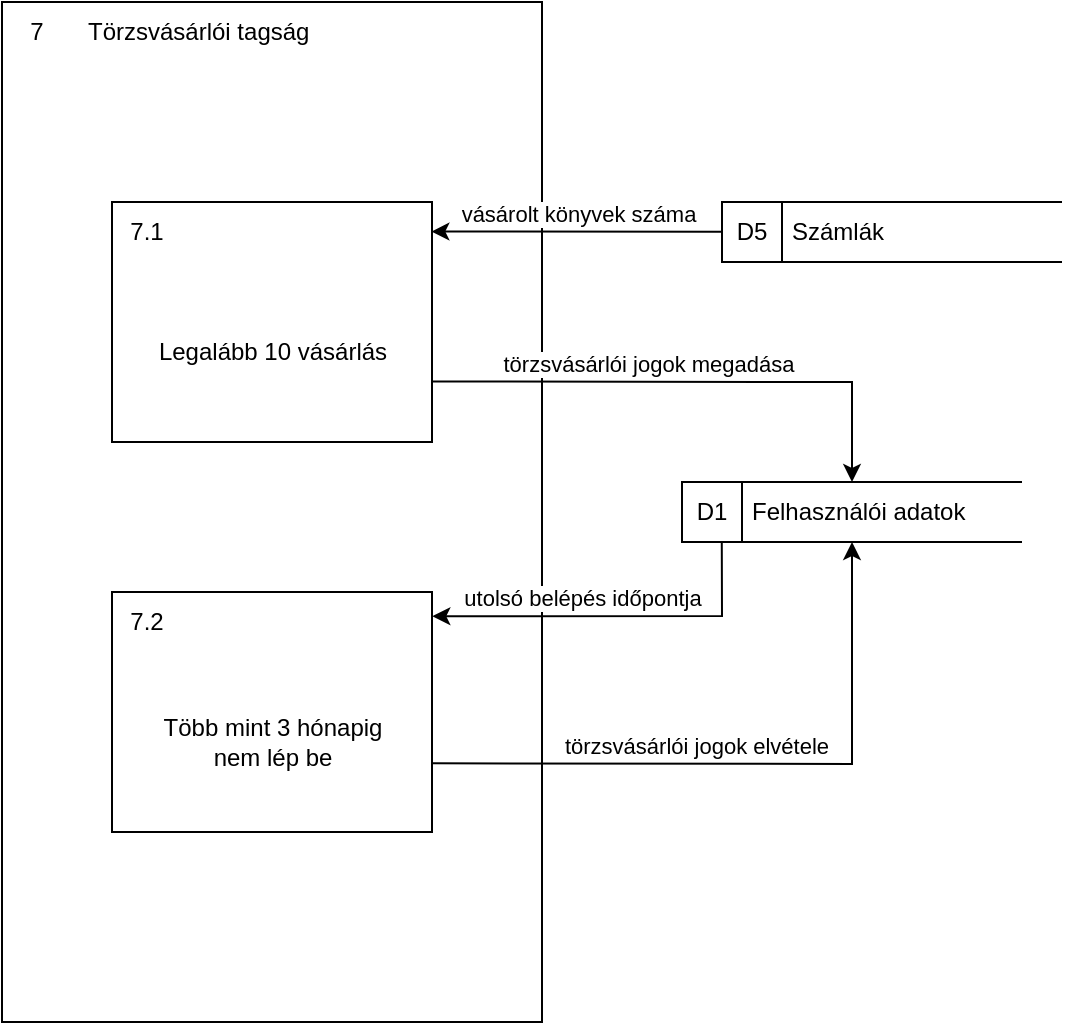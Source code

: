 <mxfile version="20.8.20"><diagram name="Page-1" id="2gPiRKBRQHzWnU7z_VNi"><mxGraphModel dx="1093" dy="650" grid="1" gridSize="10" guides="1" tooltips="1" connect="1" arrows="1" fold="1" page="1" pageScale="1" pageWidth="827" pageHeight="1169" math="0" shadow="0"><root><mxCell id="0"/><mxCell id="1" parent="0"/><mxCell id="vprk4E0cwEVFlIE3kbzq-1" value="" style="html=1;dashed=0;whitespace=wrap;shape=mxgraph.dfd.process;align=center;container=1;collapsible=0;spacingTop=30;" parent="1" vertex="1"><mxGeometry x="290" y="170" width="270" height="510" as="geometry"/></mxCell><mxCell id="vprk4E0cwEVFlIE3kbzq-2" value="7" style="text;html=1;strokeColor=none;fillColor=none;align=center;verticalAlign=middle;whiteSpace=wrap;rounded=0;movable=0;resizable=0;rotatable=0;cloneable=0;deletable=0;connectable=0;allowArrows=0;pointerEvents=1;" parent="vprk4E0cwEVFlIE3kbzq-1" vertex="1"><mxGeometry width="35" height="30" as="geometry"/></mxCell><mxCell id="vprk4E0cwEVFlIE3kbzq-3" value="Törzsvásárlói tagság" style="text;html=1;strokeColor=none;fillColor=none;align=left;verticalAlign=middle;whiteSpace=wrap;rounded=0;movable=0;resizable=0;connectable=0;allowArrows=0;rotatable=0;cloneable=0;deletable=0;spacingLeft=6;autosize=1;resizeWidth=0;" parent="vprk4E0cwEVFlIE3kbzq-1" vertex="1"><mxGeometry x="35" width="140" height="30" as="geometry"/></mxCell><mxCell id="vprk4E0cwEVFlIE3kbzq-10" value="Legalább 10 vásárlás" style="html=1;dashed=0;whitespace=wrap;shape=mxgraph.dfd.process2;align=center;container=1;collapsible=0;spacingTop=30;" parent="vprk4E0cwEVFlIE3kbzq-1" vertex="1"><mxGeometry x="55" y="100" width="160" height="120" as="geometry"/></mxCell><mxCell id="vprk4E0cwEVFlIE3kbzq-11" value="7.1" style="text;html=1;strokeColor=none;fillColor=none;align=center;verticalAlign=middle;whiteSpace=wrap;rounded=0;connectable=0;allowArrows=0;editable=1;movable=0;resizable=0;rotatable=0;deletable=0;locked=0;cloneable=0;" parent="vprk4E0cwEVFlIE3kbzq-10" vertex="1"><mxGeometry width="35" height="30" as="geometry"/></mxCell><mxCell id="vprk4E0cwEVFlIE3kbzq-12" value="" style="text;strokeColor=none;fillColor=none;align=left;verticalAlign=middle;whiteSpace=wrap;rounded=0;autosize=1;connectable=0;allowArrows=0;movable=0;resizable=0;rotatable=0;deletable=0;cloneable=0;spacingLeft=6;fontStyle=0;html=1;" parent="vprk4E0cwEVFlIE3kbzq-10" vertex="1"><mxGeometry x="35" y="-5" width="50" height="40" as="geometry"/></mxCell><mxCell id="vprk4E0cwEVFlIE3kbzq-13" value="Több mint 3 hónapig&lt;br&gt;nem lép be" style="html=1;dashed=0;whitespace=wrap;shape=mxgraph.dfd.process2;align=center;container=1;collapsible=0;spacingTop=30;" parent="vprk4E0cwEVFlIE3kbzq-1" vertex="1"><mxGeometry x="55" y="295" width="160" height="120" as="geometry"/></mxCell><mxCell id="vprk4E0cwEVFlIE3kbzq-14" value="7.2" style="text;html=1;strokeColor=none;fillColor=none;align=center;verticalAlign=middle;whiteSpace=wrap;rounded=0;connectable=0;allowArrows=0;editable=1;movable=0;resizable=0;rotatable=0;deletable=0;locked=0;cloneable=0;" parent="vprk4E0cwEVFlIE3kbzq-13" vertex="1"><mxGeometry width="35" height="30" as="geometry"/></mxCell><mxCell id="vprk4E0cwEVFlIE3kbzq-15" value="" style="text;strokeColor=none;fillColor=none;align=left;verticalAlign=middle;whiteSpace=wrap;rounded=0;autosize=1;connectable=0;allowArrows=0;movable=0;resizable=0;rotatable=0;deletable=0;cloneable=0;spacingLeft=6;fontStyle=0;html=1;" parent="vprk4E0cwEVFlIE3kbzq-13" vertex="1"><mxGeometry x="35" y="-5" width="50" height="40" as="geometry"/></mxCell><mxCell id="vprk4E0cwEVFlIE3kbzq-16" value="Felhasználói adatok" style="html=1;dashed=0;whitespace=wrap;shape=mxgraph.dfd.dataStoreID;align=left;spacingLeft=33;container=1;collapsible=0;autosize=0;" parent="1" vertex="1"><mxGeometry x="630" y="410" width="170" height="30" as="geometry"/></mxCell><mxCell id="vprk4E0cwEVFlIE3kbzq-17" value="D1" style="text;html=1;strokeColor=none;fillColor=none;align=center;verticalAlign=middle;whiteSpace=wrap;rounded=0;movable=0;resizable=0;rotatable=0;cloneable=0;deletable=0;allowArrows=0;connectable=0;" parent="vprk4E0cwEVFlIE3kbzq-16" vertex="1"><mxGeometry width="30" height="30" as="geometry"/></mxCell><mxCell id="vprk4E0cwEVFlIE3kbzq-20" value="törzsvásárlói jogok megadása" style="endArrow=classic;html=1;rounded=0;verticalAlign=bottom;exitX=0.998;exitY=0.748;exitDx=0;exitDy=0;exitPerimeter=0;" parent="1" source="vprk4E0cwEVFlIE3kbzq-10" target="vprk4E0cwEVFlIE3kbzq-16" edge="1"><mxGeometry x="-0.167" width="50" height="50" relative="1" as="geometry"><mxPoint x="510" y="360" as="sourcePoint"/><mxPoint x="600" y="440" as="targetPoint"/><Array as="points"><mxPoint x="715" y="360"/></Array><mxPoint as="offset"/></mxGeometry></mxCell><mxCell id="vprk4E0cwEVFlIE3kbzq-21" value="törzsvásárlói jogok elvétele" style="endArrow=classic;html=1;rounded=0;verticalAlign=bottom;exitX=1.001;exitY=0.714;exitDx=0;exitDy=0;exitPerimeter=0;" parent="1" source="vprk4E0cwEVFlIE3kbzq-13" target="vprk4E0cwEVFlIE3kbzq-16" edge="1"><mxGeometry x="-0.178" width="50" height="50" relative="1" as="geometry"><mxPoint x="510" y="520" as="sourcePoint"/><mxPoint x="600" y="440" as="targetPoint"/><Array as="points"><mxPoint x="715" y="551"/></Array><mxPoint as="offset"/></mxGeometry></mxCell><mxCell id="vprk4E0cwEVFlIE3kbzq-23" value="utolsó belépés időpontja" style="endArrow=classic;html=1;rounded=0;verticalAlign=bottom;exitX=0.117;exitY=0.99;exitDx=0;exitDy=0;exitPerimeter=0;entryX=1.001;entryY=0.101;entryDx=0;entryDy=0;entryPerimeter=0;" parent="1" source="vprk4E0cwEVFlIE3kbzq-16" target="vprk4E0cwEVFlIE3kbzq-13" edge="1"><mxGeometry x="0.178" width="50" height="50" relative="1" as="geometry"><mxPoint x="630" y="450" as="sourcePoint"/><mxPoint x="510" y="450" as="targetPoint"/><Array as="points"><mxPoint x="650" y="477"/></Array><mxPoint as="offset"/></mxGeometry></mxCell><mxCell id="vprk4E0cwEVFlIE3kbzq-24" value="Számlák" style="html=1;dashed=0;whitespace=wrap;shape=mxgraph.dfd.dataStoreID;align=left;spacingLeft=33;container=1;collapsible=0;autosize=0;" parent="1" vertex="1"><mxGeometry x="650" y="270" width="170" height="30" as="geometry"/></mxCell><mxCell id="vprk4E0cwEVFlIE3kbzq-25" value="D5" style="text;html=1;strokeColor=none;fillColor=none;align=center;verticalAlign=middle;whiteSpace=wrap;rounded=0;movable=0;resizable=0;rotatable=0;cloneable=0;deletable=0;allowArrows=0;connectable=0;" parent="vprk4E0cwEVFlIE3kbzq-24" vertex="1"><mxGeometry width="30" height="30" as="geometry"/></mxCell><mxCell id="vprk4E0cwEVFlIE3kbzq-26" value="vásárolt könyvek száma" style="endArrow=classic;html=1;rounded=0;verticalAlign=bottom;entryX=0.998;entryY=0.123;entryDx=0;entryDy=0;entryPerimeter=0;" parent="1" source="vprk4E0cwEVFlIE3kbzq-24" target="vprk4E0cwEVFlIE3kbzq-10" edge="1"><mxGeometry width="50" height="50" relative="1" as="geometry"><mxPoint x="450" y="360" as="sourcePoint"/><mxPoint x="570" y="360" as="targetPoint"/></mxGeometry></mxCell></root></mxGraphModel></diagram></mxfile>
